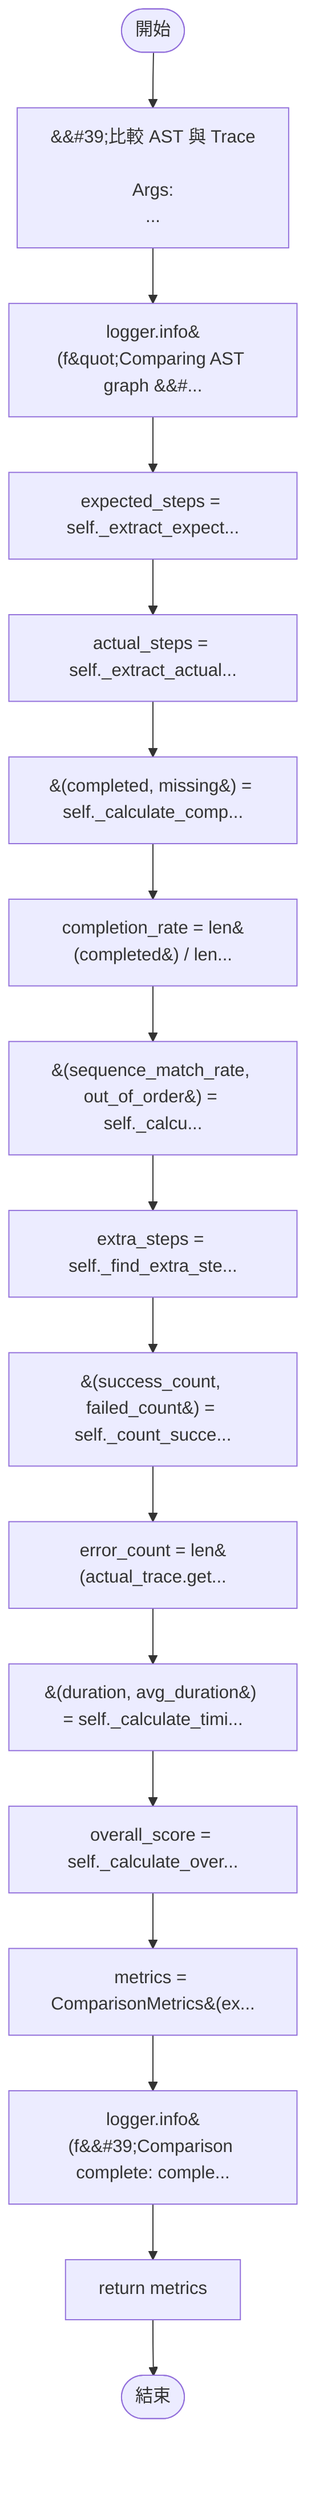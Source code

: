 flowchart TB
    n1([開始])
    n2([結束])
    n3[&amp;&#35;39;比較 AST 與 Trace\n\n        Args:\n           ...]
    n4[logger.info&#40;f&amp;quot;Comparing AST graph &amp;&#35;...]
    n5[expected_steps = self._extract_expect...]
    n6[actual_steps = self._extract_actual...]
    n7[&#40;completed, missing&#41; = self._calculate_comp...]
    n8[completion_rate = len&#40;completed&#41; / len...]
    n9[&#40;sequence_match_rate, out_of_order&#41; = self._calcu...]
    n10[extra_steps = self._find_extra_ste...]
    n11[&#40;success_count, failed_count&#41; = self._count_succe...]
    n12[error_count = len&#40;actual_trace.get...]
    n13[&#40;duration, avg_duration&#41; = self._calculate_timi...]
    n14[overall_score = self._calculate_over...]
    n15[metrics = ComparisonMetrics&#40;ex...]
    n16[logger.info&#40;f&amp;&#35;39;Comparison complete: comple...]
    n17[return metrics]
    n1 --> n3
    n3 --> n4
    n4 --> n5
    n5 --> n6
    n6 --> n7
    n7 --> n8
    n8 --> n9
    n9 --> n10
    n10 --> n11
    n11 --> n12
    n12 --> n13
    n13 --> n14
    n14 --> n15
    n15 --> n16
    n16 --> n17
    n17 --> n2